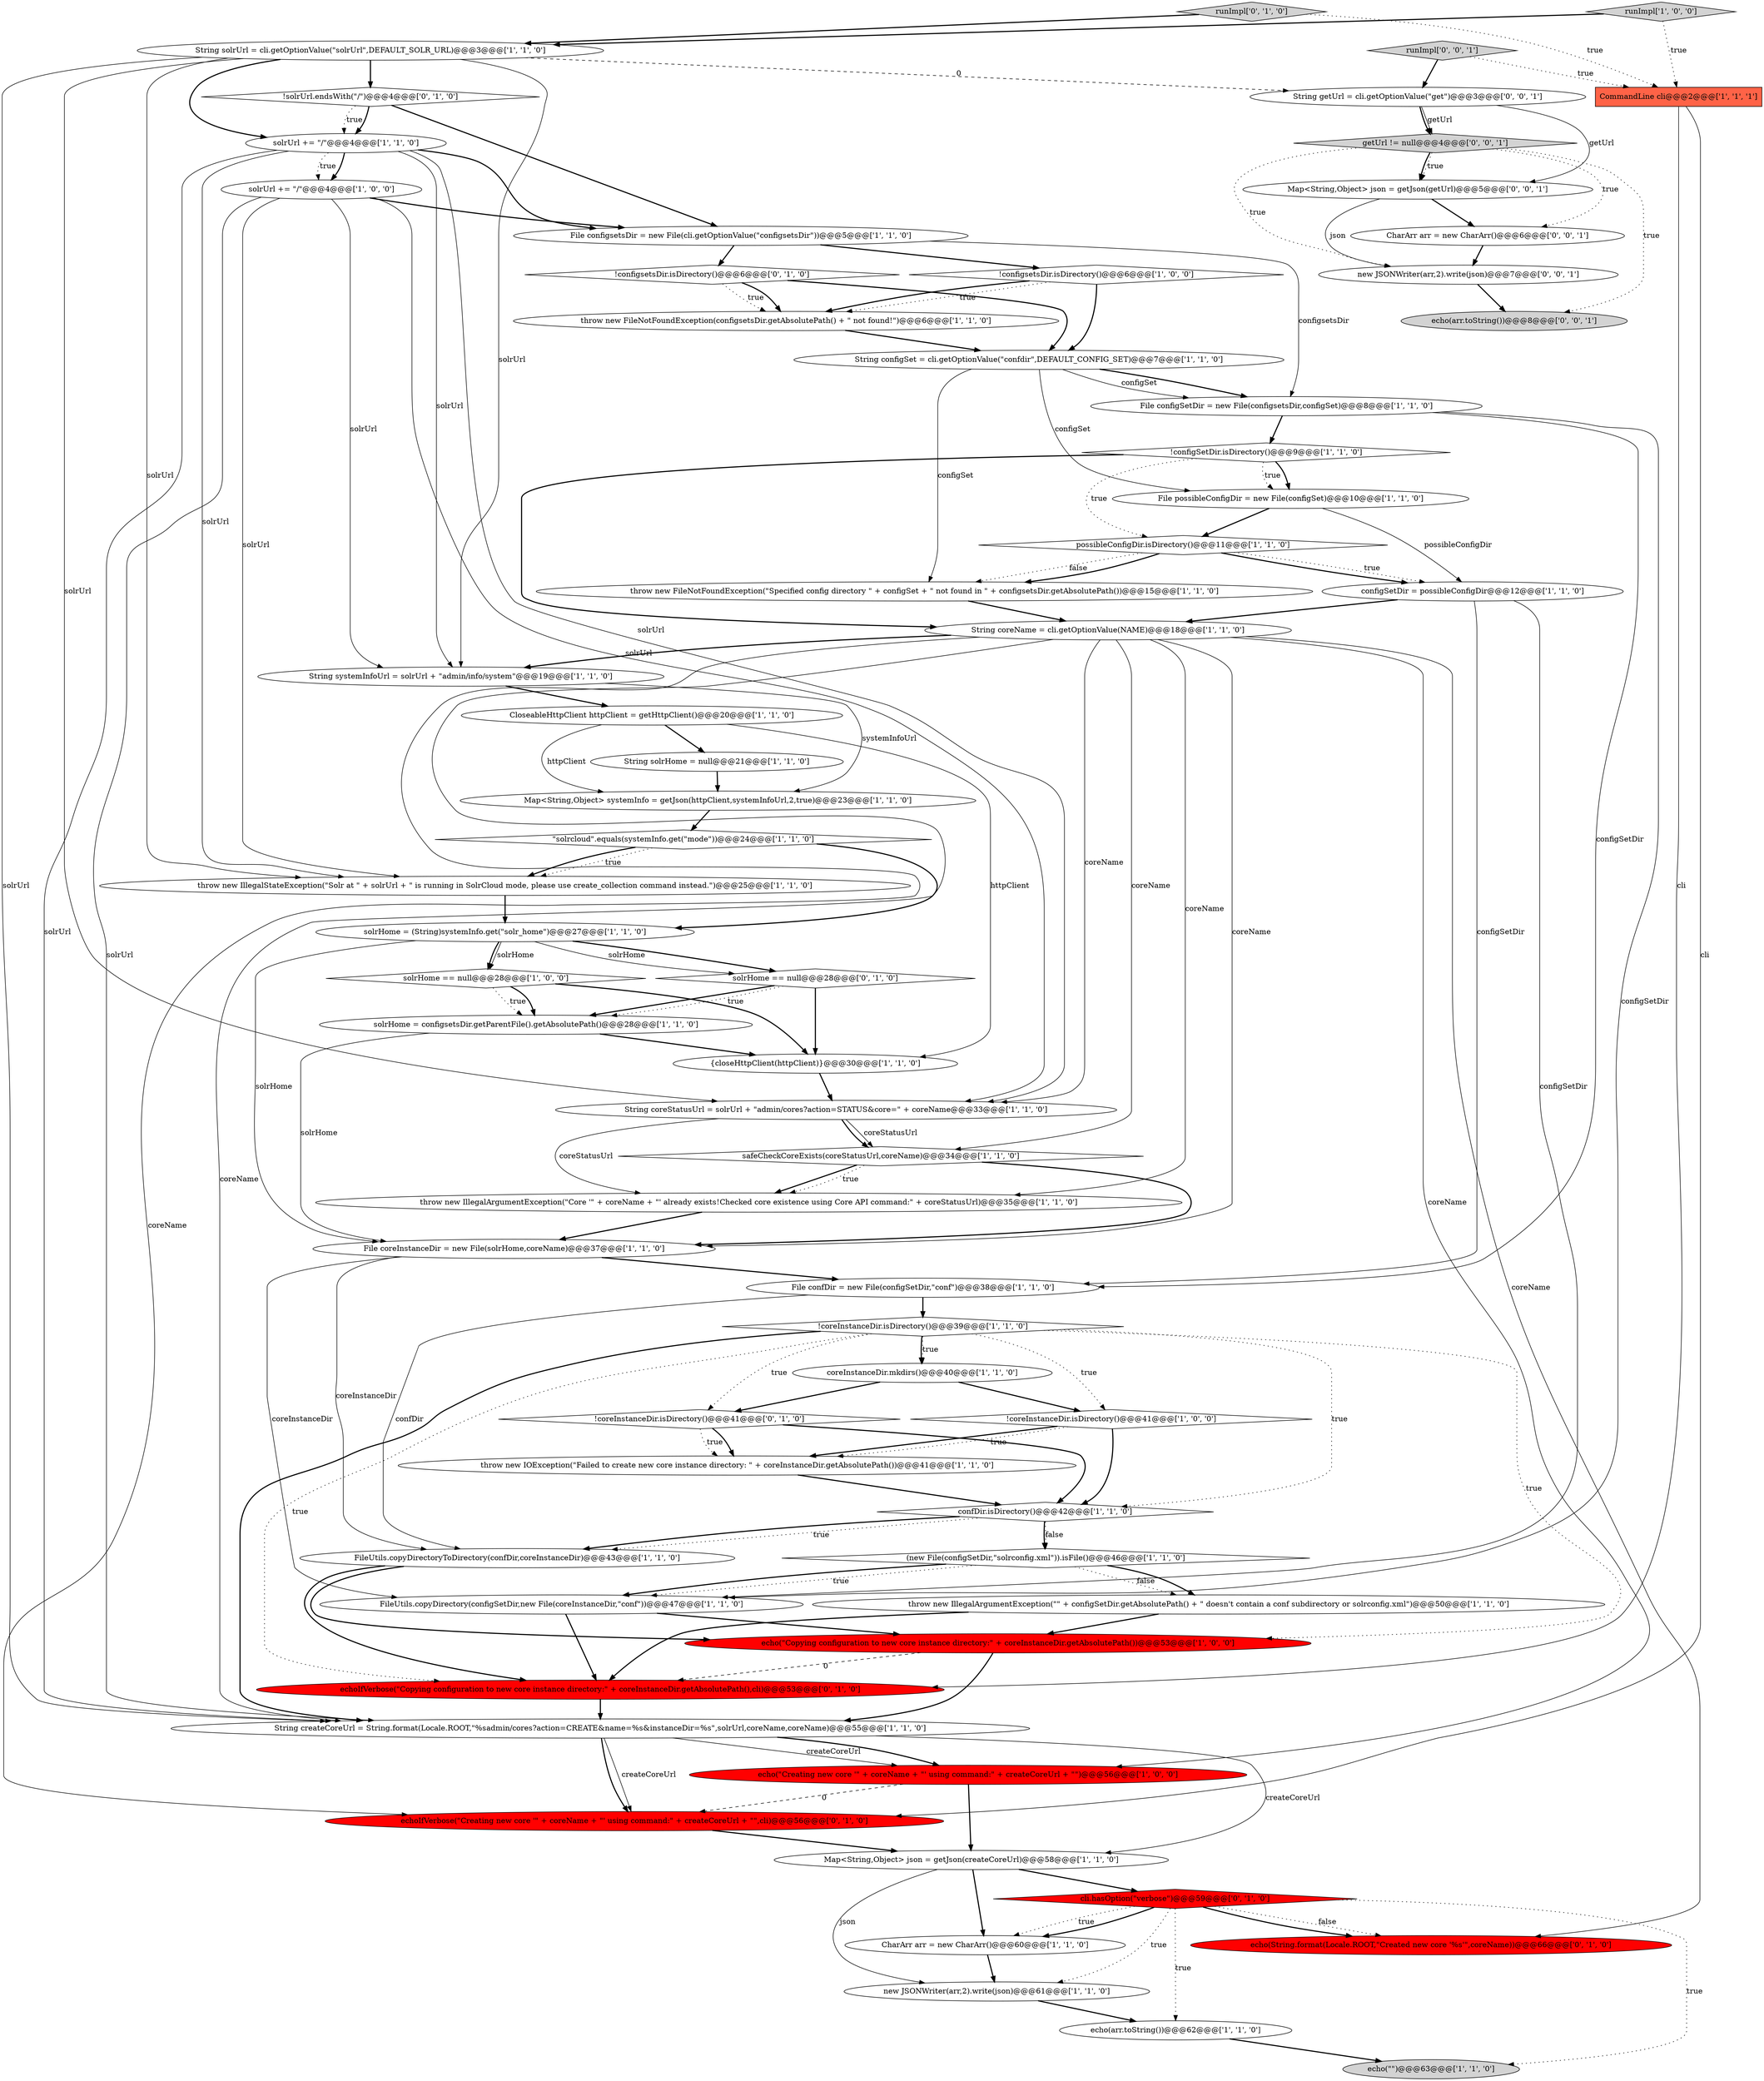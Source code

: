 digraph {
19 [style = filled, label = "File configSetDir = new File(configsetsDir,configSet)@@@8@@@['1', '1', '0']", fillcolor = white, shape = ellipse image = "AAA0AAABBB1BBB"];
53 [style = filled, label = "runImpl['0', '1', '0']", fillcolor = lightgray, shape = diamond image = "AAA0AAABBB2BBB"];
57 [style = filled, label = "CharArr arr = new CharArr()@@@6@@@['0', '0', '1']", fillcolor = white, shape = ellipse image = "AAA0AAABBB3BBB"];
4 [style = filled, label = "echo(\"Creating new core '\" + coreName + \"' using command:\" + createCoreUrl + \"\")@@@56@@@['1', '0', '0']", fillcolor = red, shape = ellipse image = "AAA1AAABBB1BBB"];
27 [style = filled, label = "solrHome = configsetsDir.getParentFile().getAbsolutePath()@@@28@@@['1', '1', '0']", fillcolor = white, shape = ellipse image = "AAA0AAABBB1BBB"];
10 [style = filled, label = "File configsetsDir = new File(cli.getOptionValue(\"configsetsDir\"))@@@5@@@['1', '1', '0']", fillcolor = white, shape = ellipse image = "AAA0AAABBB1BBB"];
16 [style = filled, label = "confDir.isDirectory()@@@42@@@['1', '1', '0']", fillcolor = white, shape = diamond image = "AAA0AAABBB1BBB"];
30 [style = filled, label = "String createCoreUrl = String.format(Locale.ROOT,\"%sadmin/cores?action=CREATE&name=%s&instanceDir=%s\",solrUrl,coreName,coreName)@@@55@@@['1', '1', '0']", fillcolor = white, shape = ellipse image = "AAA0AAABBB1BBB"];
61 [style = filled, label = "new JSONWriter(arr,2).write(json)@@@7@@@['0', '0', '1']", fillcolor = white, shape = ellipse image = "AAA0AAABBB3BBB"];
9 [style = filled, label = "String solrUrl = cli.getOptionValue(\"solrUrl\",DEFAULT_SOLR_URL)@@@3@@@['1', '1', '0']", fillcolor = white, shape = ellipse image = "AAA0AAABBB1BBB"];
44 [style = filled, label = "throw new IOException(\"Failed to create new core instance directory: \" + coreInstanceDir.getAbsolutePath())@@@41@@@['1', '1', '0']", fillcolor = white, shape = ellipse image = "AAA0AAABBB1BBB"];
2 [style = filled, label = "runImpl['1', '0', '0']", fillcolor = lightgray, shape = diamond image = "AAA0AAABBB1BBB"];
0 [style = filled, label = "CommandLine cli@@@2@@@['1', '1', '1']", fillcolor = tomato, shape = box image = "AAA0AAABBB1BBB"];
41 [style = filled, label = "String configSet = cli.getOptionValue(\"confdir\",DEFAULT_CONFIG_SET)@@@7@@@['1', '1', '0']", fillcolor = white, shape = ellipse image = "AAA0AAABBB1BBB"];
60 [style = filled, label = "runImpl['0', '0', '1']", fillcolor = lightgray, shape = diamond image = "AAA0AAABBB3BBB"];
49 [style = filled, label = "!coreInstanceDir.isDirectory()@@@41@@@['0', '1', '0']", fillcolor = white, shape = diamond image = "AAA0AAABBB2BBB"];
59 [style = filled, label = "getUrl != null@@@4@@@['0', '0', '1']", fillcolor = lightgray, shape = diamond image = "AAA0AAABBB3BBB"];
5 [style = filled, label = "solrUrl += \"/\"@@@4@@@['1', '0', '0']", fillcolor = white, shape = ellipse image = "AAA0AAABBB1BBB"];
22 [style = filled, label = "solrHome = (String)systemInfo.get(\"solr_home\")@@@27@@@['1', '1', '0']", fillcolor = white, shape = ellipse image = "AAA0AAABBB1BBB"];
33 [style = filled, label = "!coreInstanceDir.isDirectory()@@@41@@@['1', '0', '0']", fillcolor = white, shape = diamond image = "AAA0AAABBB1BBB"];
46 [style = filled, label = "CharArr arr = new CharArr()@@@60@@@['1', '1', '0']", fillcolor = white, shape = ellipse image = "AAA0AAABBB1BBB"];
58 [style = filled, label = "String getUrl = cli.getOptionValue(\"get\")@@@3@@@['0', '0', '1']", fillcolor = white, shape = ellipse image = "AAA0AAABBB3BBB"];
20 [style = filled, label = "\"solrcloud\".equals(systemInfo.get(\"mode\"))@@@24@@@['1', '1', '0']", fillcolor = white, shape = diamond image = "AAA0AAABBB1BBB"];
47 [style = filled, label = "echo(arr.toString())@@@62@@@['1', '1', '0']", fillcolor = white, shape = ellipse image = "AAA0AAABBB1BBB"];
50 [style = filled, label = "cli.hasOption(\"verbose\")@@@59@@@['0', '1', '0']", fillcolor = red, shape = diamond image = "AAA1AAABBB2BBB"];
21 [style = filled, label = "safeCheckCoreExists(coreStatusUrl,coreName)@@@34@@@['1', '1', '0']", fillcolor = white, shape = diamond image = "AAA0AAABBB1BBB"];
8 [style = filled, label = "File possibleConfigDir = new File(configSet)@@@10@@@['1', '1', '0']", fillcolor = white, shape = ellipse image = "AAA0AAABBB1BBB"];
34 [style = filled, label = "FileUtils.copyDirectoryToDirectory(confDir,coreInstanceDir)@@@43@@@['1', '1', '0']", fillcolor = white, shape = ellipse image = "AAA0AAABBB1BBB"];
40 [style = filled, label = "File confDir = new File(configSetDir,\"conf\")@@@38@@@['1', '1', '0']", fillcolor = white, shape = ellipse image = "AAA0AAABBB1BBB"];
26 [style = filled, label = "echo(\"\")@@@63@@@['1', '1', '0']", fillcolor = lightgray, shape = ellipse image = "AAA0AAABBB1BBB"];
31 [style = filled, label = "throw new IllegalStateException(\"Solr at \" + solrUrl + \" is running in SolrCloud mode, please use create_collection command instead.\")@@@25@@@['1', '1', '0']", fillcolor = white, shape = ellipse image = "AAA0AAABBB1BBB"];
42 [style = filled, label = "FileUtils.copyDirectory(configSetDir,new File(coreInstanceDir,\"conf\"))@@@47@@@['1', '1', '0']", fillcolor = white, shape = ellipse image = "AAA0AAABBB1BBB"];
43 [style = filled, label = "String systemInfoUrl = solrUrl + \"admin/info/system\"@@@19@@@['1', '1', '0']", fillcolor = white, shape = ellipse image = "AAA0AAABBB1BBB"];
63 [style = filled, label = "Map<String,Object> json = getJson(getUrl)@@@5@@@['0', '0', '1']", fillcolor = white, shape = ellipse image = "AAA0AAABBB3BBB"];
24 [style = filled, label = "possibleConfigDir.isDirectory()@@@11@@@['1', '1', '0']", fillcolor = white, shape = diamond image = "AAA0AAABBB1BBB"];
32 [style = filled, label = "String solrHome = null@@@21@@@['1', '1', '0']", fillcolor = white, shape = ellipse image = "AAA0AAABBB1BBB"];
39 [style = filled, label = "configSetDir = possibleConfigDir@@@12@@@['1', '1', '0']", fillcolor = white, shape = ellipse image = "AAA0AAABBB1BBB"];
17 [style = filled, label = "Map<String,Object> json = getJson(createCoreUrl)@@@58@@@['1', '1', '0']", fillcolor = white, shape = ellipse image = "AAA0AAABBB1BBB"];
25 [style = filled, label = "String coreStatusUrl = solrUrl + \"admin/cores?action=STATUS&core=\" + coreName@@@33@@@['1', '1', '0']", fillcolor = white, shape = ellipse image = "AAA0AAABBB1BBB"];
11 [style = filled, label = "throw new IllegalArgumentException(\"\" + configSetDir.getAbsolutePath() + \" doesn't contain a conf subdirectory or solrconfig.xml\")@@@50@@@['1', '1', '0']", fillcolor = white, shape = ellipse image = "AAA0AAABBB1BBB"];
36 [style = filled, label = "throw new IllegalArgumentException(\"Core '\" + coreName + \"' already exists!Checked core existence using Core API command:\" + coreStatusUrl)@@@35@@@['1', '1', '0']", fillcolor = white, shape = ellipse image = "AAA0AAABBB1BBB"];
14 [style = filled, label = "!coreInstanceDir.isDirectory()@@@39@@@['1', '1', '0']", fillcolor = white, shape = diamond image = "AAA0AAABBB1BBB"];
18 [style = filled, label = "{closeHttpClient(httpClient)}@@@30@@@['1', '1', '0']", fillcolor = white, shape = ellipse image = "AAA0AAABBB1BBB"];
13 [style = filled, label = "String coreName = cli.getOptionValue(NAME)@@@18@@@['1', '1', '0']", fillcolor = white, shape = ellipse image = "AAA0AAABBB1BBB"];
55 [style = filled, label = "echo(String.format(Locale.ROOT,\"Created new core '%s'\",coreName))@@@66@@@['0', '1', '0']", fillcolor = red, shape = ellipse image = "AAA1AAABBB2BBB"];
28 [style = filled, label = "throw new FileNotFoundException(configsetsDir.getAbsolutePath() + \" not found!\")@@@6@@@['1', '1', '0']", fillcolor = white, shape = ellipse image = "AAA0AAABBB1BBB"];
23 [style = filled, label = "solrHome == null@@@28@@@['1', '0', '0']", fillcolor = white, shape = diamond image = "AAA0AAABBB1BBB"];
37 [style = filled, label = "coreInstanceDir.mkdirs()@@@40@@@['1', '1', '0']", fillcolor = white, shape = ellipse image = "AAA0AAABBB1BBB"];
48 [style = filled, label = "!configsetsDir.isDirectory()@@@6@@@['0', '1', '0']", fillcolor = white, shape = diamond image = "AAA0AAABBB2BBB"];
3 [style = filled, label = "new JSONWriter(arr,2).write(json)@@@61@@@['1', '1', '0']", fillcolor = white, shape = ellipse image = "AAA0AAABBB1BBB"];
62 [style = filled, label = "echo(arr.toString())@@@8@@@['0', '0', '1']", fillcolor = lightgray, shape = ellipse image = "AAA0AAABBB3BBB"];
1 [style = filled, label = "throw new FileNotFoundException(\"Specified config directory \" + configSet + \" not found in \" + configsetsDir.getAbsolutePath())@@@15@@@['1', '1', '0']", fillcolor = white, shape = ellipse image = "AAA0AAABBB1BBB"];
56 [style = filled, label = "echoIfVerbose(\"Creating new core '\" + coreName + \"' using command:\" + createCoreUrl + \"\",cli)@@@56@@@['0', '1', '0']", fillcolor = red, shape = ellipse image = "AAA1AAABBB2BBB"];
29 [style = filled, label = "solrUrl += \"/\"@@@4@@@['1', '1', '0']", fillcolor = white, shape = ellipse image = "AAA0AAABBB1BBB"];
54 [style = filled, label = "echoIfVerbose(\"Copying configuration to new core instance directory:\" + coreInstanceDir.getAbsolutePath(),cli)@@@53@@@['0', '1', '0']", fillcolor = red, shape = ellipse image = "AAA1AAABBB2BBB"];
7 [style = filled, label = "File coreInstanceDir = new File(solrHome,coreName)@@@37@@@['1', '1', '0']", fillcolor = white, shape = ellipse image = "AAA0AAABBB1BBB"];
15 [style = filled, label = "Map<String,Object> systemInfo = getJson(httpClient,systemInfoUrl,2,true)@@@23@@@['1', '1', '0']", fillcolor = white, shape = ellipse image = "AAA0AAABBB1BBB"];
38 [style = filled, label = "CloseableHttpClient httpClient = getHttpClient()@@@20@@@['1', '1', '0']", fillcolor = white, shape = ellipse image = "AAA0AAABBB1BBB"];
52 [style = filled, label = "!solrUrl.endsWith(\"/\")@@@4@@@['0', '1', '0']", fillcolor = white, shape = diamond image = "AAA0AAABBB2BBB"];
6 [style = filled, label = "!configsetsDir.isDirectory()@@@6@@@['1', '0', '0']", fillcolor = white, shape = diamond image = "AAA0AAABBB1BBB"];
12 [style = filled, label = "echo(\"Copying configuration to new core instance directory:\" + coreInstanceDir.getAbsolutePath())@@@53@@@['1', '0', '0']", fillcolor = red, shape = ellipse image = "AAA1AAABBB1BBB"];
35 [style = filled, label = "(new File(configSetDir,\"solrconfig.xml\")).isFile()@@@46@@@['1', '1', '0']", fillcolor = white, shape = diamond image = "AAA0AAABBB1BBB"];
45 [style = filled, label = "!configSetDir.isDirectory()@@@9@@@['1', '1', '0']", fillcolor = white, shape = diamond image = "AAA0AAABBB1BBB"];
51 [style = filled, label = "solrHome == null@@@28@@@['0', '1', '0']", fillcolor = white, shape = diamond image = "AAA0AAABBB2BBB"];
4->56 [style = dashed, label="0"];
29->5 [style = bold, label=""];
49->16 [style = bold, label=""];
13->21 [style = solid, label="coreName"];
29->31 [style = solid, label="solrUrl"];
16->34 [style = dotted, label="true"];
41->19 [style = bold, label=""];
37->49 [style = bold, label=""];
41->19 [style = solid, label="configSet"];
50->3 [style = dotted, label="true"];
29->5 [style = dotted, label="true"];
24->39 [style = bold, label=""];
35->42 [style = dotted, label="true"];
39->40 [style = solid, label="configSetDir"];
13->55 [style = solid, label="coreName"];
40->34 [style = solid, label="confDir"];
1->13 [style = bold, label=""];
19->40 [style = solid, label="configSetDir"];
13->36 [style = solid, label="coreName"];
50->55 [style = dotted, label="false"];
38->18 [style = solid, label="httpClient"];
59->62 [style = dotted, label="true"];
29->30 [style = solid, label="solrUrl"];
43->15 [style = solid, label="systemInfoUrl"];
21->36 [style = bold, label=""];
20->31 [style = dotted, label="true"];
15->20 [style = bold, label=""];
50->55 [style = bold, label=""];
24->1 [style = dotted, label="false"];
47->26 [style = bold, label=""];
6->41 [style = bold, label=""];
19->42 [style = solid, label="configSetDir"];
52->29 [style = dotted, label="true"];
9->43 [style = solid, label="solrUrl"];
58->59 [style = bold, label=""];
63->61 [style = solid, label="json"];
37->33 [style = bold, label=""];
9->52 [style = bold, label=""];
9->29 [style = bold, label=""];
33->44 [style = bold, label=""];
50->26 [style = dotted, label="true"];
25->21 [style = bold, label=""];
13->56 [style = solid, label="coreName"];
14->37 [style = bold, label=""];
5->10 [style = bold, label=""];
33->16 [style = bold, label=""];
2->0 [style = dotted, label="true"];
48->41 [style = bold, label=""];
53->0 [style = dotted, label="true"];
14->30 [style = bold, label=""];
57->61 [style = bold, label=""];
14->12 [style = dotted, label="true"];
59->61 [style = dotted, label="true"];
30->17 [style = solid, label="createCoreUrl"];
29->25 [style = solid, label="solrUrl"];
7->42 [style = solid, label="coreInstanceDir"];
33->44 [style = dotted, label="true"];
34->54 [style = bold, label=""];
16->34 [style = bold, label=""];
48->28 [style = dotted, label="true"];
10->48 [style = bold, label=""];
30->56 [style = solid, label="createCoreUrl"];
11->12 [style = bold, label=""];
20->31 [style = bold, label=""];
2->9 [style = bold, label=""];
22->23 [style = solid, label="solrHome"];
22->23 [style = bold, label=""];
38->32 [style = bold, label=""];
58->59 [style = solid, label="getUrl"];
29->43 [style = solid, label="solrUrl"];
44->16 [style = bold, label=""];
49->44 [style = dotted, label="true"];
14->37 [style = dotted, label="true"];
13->43 [style = bold, label=""];
59->63 [style = bold, label=""];
30->4 [style = solid, label="createCoreUrl"];
58->63 [style = solid, label="getUrl"];
18->25 [style = bold, label=""];
51->18 [style = bold, label=""];
23->27 [style = dotted, label="true"];
51->27 [style = bold, label=""];
21->7 [style = bold, label=""];
9->25 [style = solid, label="solrUrl"];
41->8 [style = solid, label="configSet"];
48->28 [style = bold, label=""];
45->24 [style = dotted, label="true"];
51->27 [style = dotted, label="true"];
0->56 [style = solid, label="cli"];
8->24 [style = bold, label=""];
27->18 [style = bold, label=""];
17->46 [style = bold, label=""];
4->17 [style = bold, label=""];
39->13 [style = bold, label=""];
35->42 [style = bold, label=""];
49->44 [style = bold, label=""];
24->39 [style = dotted, label="true"];
63->57 [style = bold, label=""];
13->25 [style = solid, label="coreName"];
3->47 [style = bold, label=""];
41->1 [style = solid, label="configSet"];
35->11 [style = dotted, label="false"];
10->6 [style = bold, label=""];
16->35 [style = dotted, label="false"];
28->41 [style = bold, label=""];
14->16 [style = dotted, label="true"];
60->58 [style = bold, label=""];
7->34 [style = solid, label="coreInstanceDir"];
19->45 [style = bold, label=""];
22->51 [style = bold, label=""];
5->25 [style = solid, label="solrUrl"];
17->50 [style = bold, label=""];
50->46 [style = dotted, label="true"];
43->38 [style = bold, label=""];
38->15 [style = solid, label="httpClient"];
12->54 [style = dashed, label="0"];
45->8 [style = bold, label=""];
14->54 [style = dotted, label="true"];
40->14 [style = bold, label=""];
27->7 [style = solid, label="solrHome"];
29->10 [style = bold, label=""];
24->1 [style = bold, label=""];
14->49 [style = dotted, label="true"];
53->9 [style = bold, label=""];
13->30 [style = solid, label="coreName"];
23->18 [style = bold, label=""];
7->40 [style = bold, label=""];
5->30 [style = solid, label="solrUrl"];
61->62 [style = bold, label=""];
11->54 [style = bold, label=""];
46->3 [style = bold, label=""];
25->21 [style = solid, label="coreStatusUrl"];
13->7 [style = solid, label="coreName"];
31->22 [style = bold, label=""];
14->33 [style = dotted, label="true"];
23->27 [style = bold, label=""];
17->3 [style = solid, label="json"];
10->19 [style = solid, label="configsetsDir"];
50->46 [style = bold, label=""];
54->30 [style = bold, label=""];
45->8 [style = dotted, label="true"];
12->30 [style = bold, label=""];
22->7 [style = solid, label="solrHome"];
45->13 [style = bold, label=""];
52->10 [style = bold, label=""];
42->12 [style = bold, label=""];
34->12 [style = bold, label=""];
50->47 [style = dotted, label="true"];
56->17 [style = bold, label=""];
20->22 [style = bold, label=""];
0->54 [style = solid, label="cli"];
6->28 [style = dotted, label="true"];
21->36 [style = dotted, label="true"];
22->51 [style = solid, label="solrHome"];
9->30 [style = solid, label="solrUrl"];
39->42 [style = solid, label="configSetDir"];
25->36 [style = solid, label="coreStatusUrl"];
5->31 [style = solid, label="solrUrl"];
36->7 [style = bold, label=""];
30->4 [style = bold, label=""];
9->58 [style = dashed, label="0"];
32->15 [style = bold, label=""];
59->63 [style = dotted, label="true"];
30->56 [style = bold, label=""];
59->57 [style = dotted, label="true"];
52->29 [style = bold, label=""];
60->0 [style = dotted, label="true"];
5->43 [style = solid, label="solrUrl"];
16->35 [style = bold, label=""];
42->54 [style = bold, label=""];
9->31 [style = solid, label="solrUrl"];
8->39 [style = solid, label="possibleConfigDir"];
6->28 [style = bold, label=""];
13->4 [style = solid, label="coreName"];
35->11 [style = bold, label=""];
}
